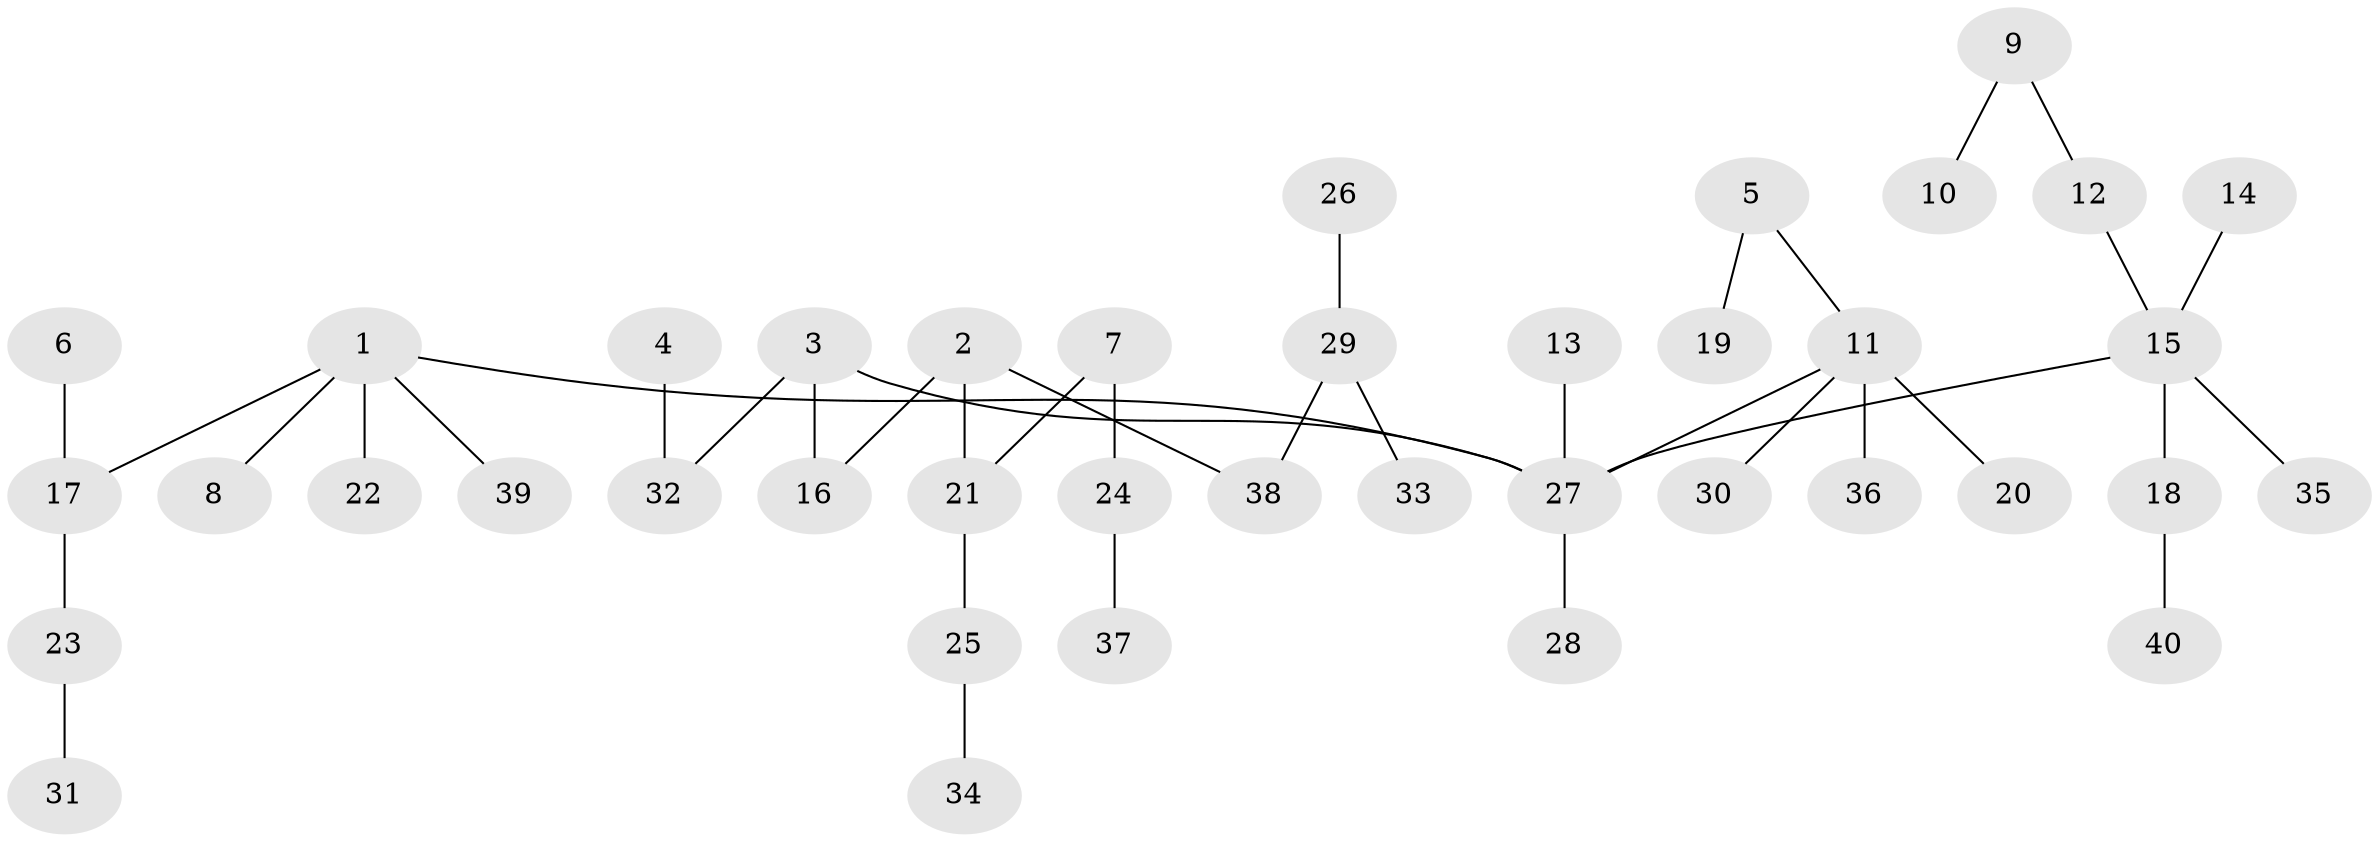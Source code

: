 // original degree distribution, {7: 0.020202020202020204, 3: 0.1414141414141414, 5: 0.050505050505050504, 1: 0.494949494949495, 4: 0.04040404040404041, 2: 0.25252525252525254}
// Generated by graph-tools (version 1.1) at 2025/37/03/04/25 23:37:30]
// undirected, 40 vertices, 39 edges
graph export_dot {
  node [color=gray90,style=filled];
  1;
  2;
  3;
  4;
  5;
  6;
  7;
  8;
  9;
  10;
  11;
  12;
  13;
  14;
  15;
  16;
  17;
  18;
  19;
  20;
  21;
  22;
  23;
  24;
  25;
  26;
  27;
  28;
  29;
  30;
  31;
  32;
  33;
  34;
  35;
  36;
  37;
  38;
  39;
  40;
  1 -- 8 [weight=1.0];
  1 -- 17 [weight=1.0];
  1 -- 22 [weight=1.0];
  1 -- 27 [weight=1.0];
  1 -- 39 [weight=1.0];
  2 -- 16 [weight=1.0];
  2 -- 21 [weight=1.0];
  2 -- 38 [weight=1.0];
  3 -- 16 [weight=1.0];
  3 -- 27 [weight=1.0];
  3 -- 32 [weight=1.0];
  4 -- 32 [weight=1.0];
  5 -- 11 [weight=1.0];
  5 -- 19 [weight=1.0];
  6 -- 17 [weight=1.0];
  7 -- 21 [weight=1.0];
  7 -- 24 [weight=1.0];
  9 -- 10 [weight=1.0];
  9 -- 12 [weight=1.0];
  11 -- 20 [weight=1.0];
  11 -- 27 [weight=1.0];
  11 -- 30 [weight=1.0];
  11 -- 36 [weight=1.0];
  12 -- 15 [weight=1.0];
  13 -- 27 [weight=1.0];
  14 -- 15 [weight=1.0];
  15 -- 18 [weight=1.0];
  15 -- 27 [weight=1.0];
  15 -- 35 [weight=1.0];
  17 -- 23 [weight=1.0];
  18 -- 40 [weight=1.0];
  21 -- 25 [weight=1.0];
  23 -- 31 [weight=1.0];
  24 -- 37 [weight=1.0];
  25 -- 34 [weight=1.0];
  26 -- 29 [weight=1.0];
  27 -- 28 [weight=1.0];
  29 -- 33 [weight=1.0];
  29 -- 38 [weight=1.0];
}
